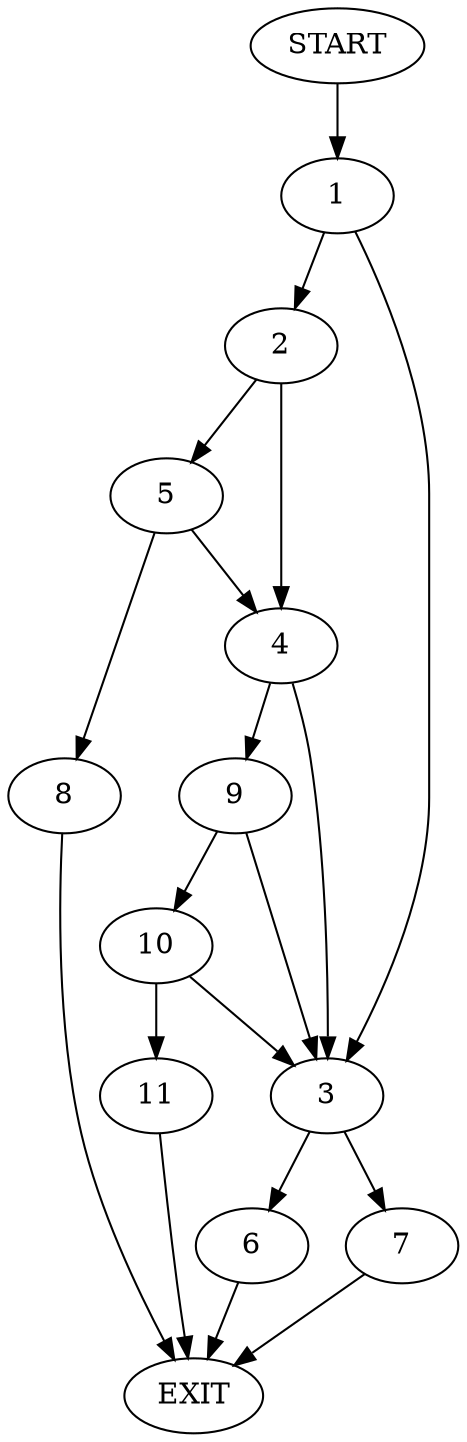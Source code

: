 digraph {
0 [label="START"]
12 [label="EXIT"]
0 -> 1
1 -> 2
1 -> 3
2 -> 4
2 -> 5
3 -> 6
3 -> 7
5 -> 4
5 -> 8
4 -> 9
4 -> 3
8 -> 12
9 -> 10
9 -> 3
10 -> 3
10 -> 11
11 -> 12
7 -> 12
6 -> 12
}
